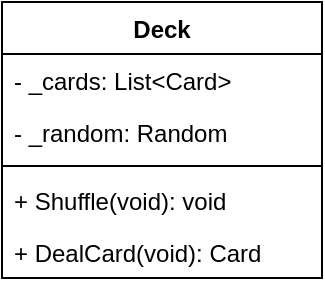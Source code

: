 <mxfile version="21.7.5" type="device">
  <diagram name="Page-1" id="E5aQONysX9AKzJn2inCK">
    <mxGraphModel dx="563" dy="245" grid="1" gridSize="10" guides="1" tooltips="1" connect="1" arrows="1" fold="1" page="1" pageScale="1" pageWidth="300" pageHeight="300" math="0" shadow="0">
      <root>
        <mxCell id="0" />
        <mxCell id="1" parent="0" />
        <mxCell id="y_qw-pe4PkATWI2-75PL-1" value="Deck" style="swimlane;fontStyle=1;align=center;verticalAlign=top;childLayout=stackLayout;horizontal=1;startSize=26;horizontalStack=0;resizeParent=1;resizeParentMax=0;resizeLast=0;collapsible=1;marginBottom=0;whiteSpace=wrap;html=1;" vertex="1" parent="1">
          <mxGeometry x="370" y="381" width="160" height="138" as="geometry" />
        </mxCell>
        <mxCell id="y_qw-pe4PkATWI2-75PL-2" value="- _cards: List&amp;lt;Card&amp;gt;" style="text;strokeColor=none;fillColor=none;align=left;verticalAlign=top;spacingLeft=4;spacingRight=4;overflow=hidden;rotatable=0;points=[[0,0.5],[1,0.5]];portConstraint=eastwest;whiteSpace=wrap;html=1;" vertex="1" parent="y_qw-pe4PkATWI2-75PL-1">
          <mxGeometry y="26" width="160" height="26" as="geometry" />
        </mxCell>
        <mxCell id="y_qw-pe4PkATWI2-75PL-5" value="- _random: Random" style="text;strokeColor=none;fillColor=none;align=left;verticalAlign=top;spacingLeft=4;spacingRight=4;overflow=hidden;rotatable=0;points=[[0,0.5],[1,0.5]];portConstraint=eastwest;whiteSpace=wrap;html=1;" vertex="1" parent="y_qw-pe4PkATWI2-75PL-1">
          <mxGeometry y="52" width="160" height="26" as="geometry" />
        </mxCell>
        <mxCell id="y_qw-pe4PkATWI2-75PL-3" value="" style="line;strokeWidth=1;fillColor=none;align=left;verticalAlign=middle;spacingTop=-1;spacingLeft=3;spacingRight=3;rotatable=0;labelPosition=right;points=[];portConstraint=eastwest;strokeColor=inherit;" vertex="1" parent="y_qw-pe4PkATWI2-75PL-1">
          <mxGeometry y="78" width="160" height="8" as="geometry" />
        </mxCell>
        <mxCell id="y_qw-pe4PkATWI2-75PL-4" value="+ Shuffle(void): void" style="text;strokeColor=none;fillColor=none;align=left;verticalAlign=top;spacingLeft=4;spacingRight=4;overflow=hidden;rotatable=0;points=[[0,0.5],[1,0.5]];portConstraint=eastwest;whiteSpace=wrap;html=1;" vertex="1" parent="y_qw-pe4PkATWI2-75PL-1">
          <mxGeometry y="86" width="160" height="26" as="geometry" />
        </mxCell>
        <mxCell id="y_qw-pe4PkATWI2-75PL-6" value="+ DealCard(void): Card" style="text;strokeColor=none;fillColor=none;align=left;verticalAlign=top;spacingLeft=4;spacingRight=4;overflow=hidden;rotatable=0;points=[[0,0.5],[1,0.5]];portConstraint=eastwest;whiteSpace=wrap;html=1;" vertex="1" parent="y_qw-pe4PkATWI2-75PL-1">
          <mxGeometry y="112" width="160" height="26" as="geometry" />
        </mxCell>
      </root>
    </mxGraphModel>
  </diagram>
</mxfile>
